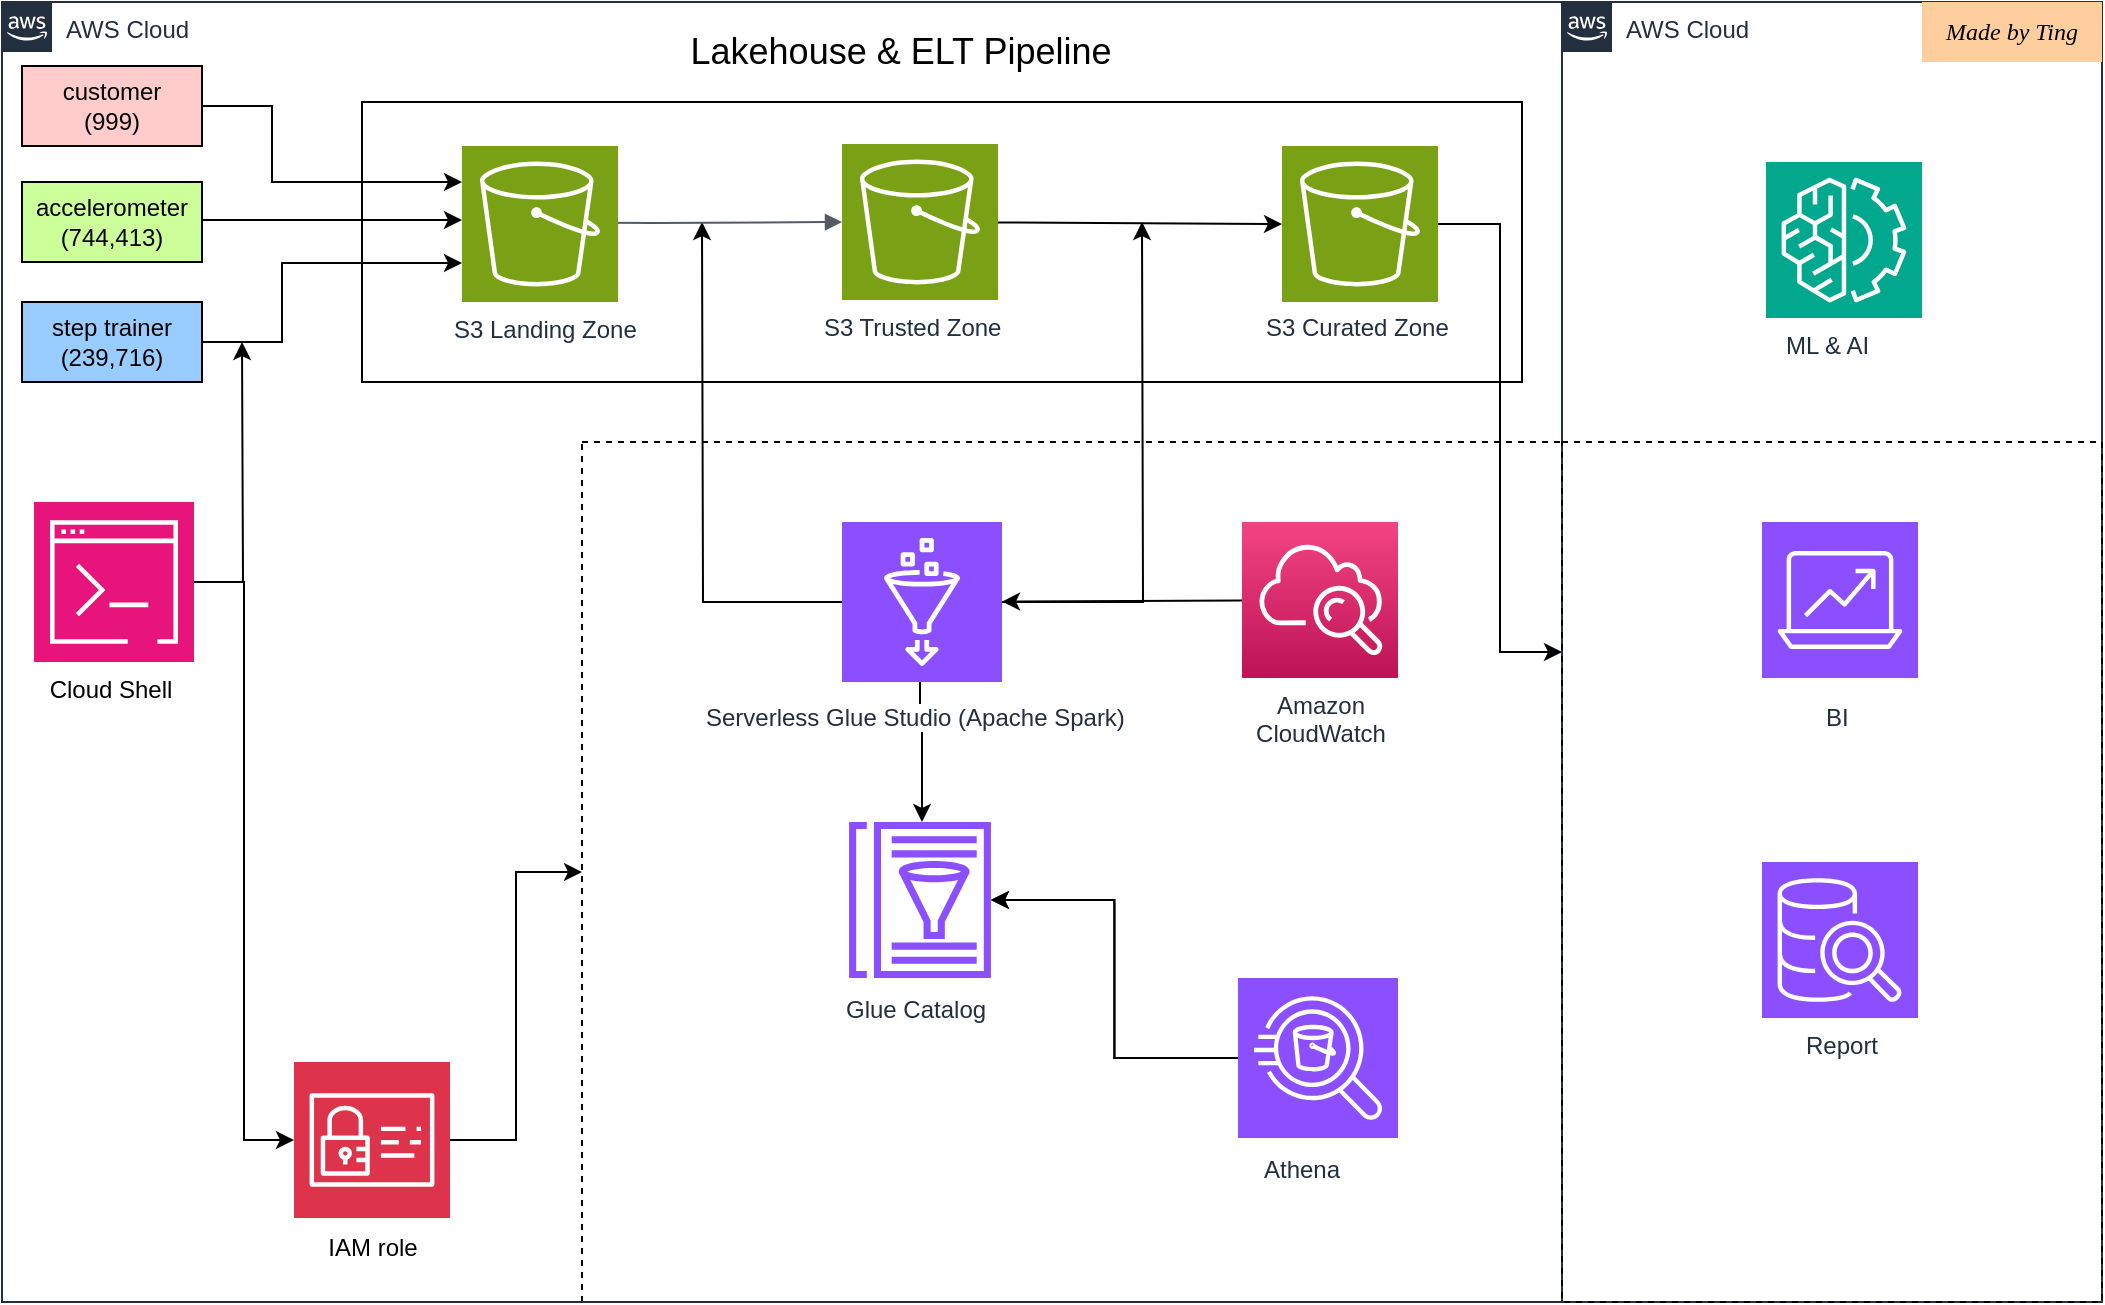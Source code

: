 <mxfile version="21.8.1" type="device">
  <diagram id="Ht1M8jgEwFfnCIfOTk4-" name="Page-1">
    <mxGraphModel dx="2046" dy="1103" grid="1" gridSize="10" guides="1" tooltips="1" connect="1" arrows="1" fold="1" page="1" pageScale="1" pageWidth="1169" pageHeight="827" math="0" shadow="0">
      <root>
        <mxCell id="0" />
        <mxCell id="1" parent="0" />
        <mxCell id="UEzPUAAOIrF-is8g5C7q-107" value="" style="rounded=0;whiteSpace=wrap;html=1;labelBackgroundColor=none;fillColor=none;dashed=1;container=1;pointerEvents=0;collapsible=0;recursiveResize=0;" parent="1" vertex="1">
          <mxGeometry x="360" y="290" width="490" height="430" as="geometry" />
        </mxCell>
        <mxCell id="c0zP2YOZ3qNRQAcOPVwB-44" value="" style="edgeStyle=orthogonalEdgeStyle;rounded=0;orthogonalLoop=1;jettySize=auto;html=1;" edge="1" parent="UEzPUAAOIrF-is8g5C7q-107" source="c0zP2YOZ3qNRQAcOPVwB-35">
          <mxGeometry relative="1" as="geometry">
            <mxPoint x="280" y="-110" as="targetPoint" />
          </mxGeometry>
        </mxCell>
        <mxCell id="c0zP2YOZ3qNRQAcOPVwB-46" value="" style="edgeStyle=orthogonalEdgeStyle;rounded=0;orthogonalLoop=1;jettySize=auto;html=1;" edge="1" parent="UEzPUAAOIrF-is8g5C7q-107" source="c0zP2YOZ3qNRQAcOPVwB-35">
          <mxGeometry relative="1" as="geometry">
            <mxPoint x="60" y="-110" as="targetPoint" />
          </mxGeometry>
        </mxCell>
        <mxCell id="c0zP2YOZ3qNRQAcOPVwB-51" value="" style="edgeStyle=orthogonalEdgeStyle;rounded=0;orthogonalLoop=1;jettySize=auto;html=1;" edge="1" parent="UEzPUAAOIrF-is8g5C7q-107" source="c0zP2YOZ3qNRQAcOPVwB-35">
          <mxGeometry relative="1" as="geometry">
            <mxPoint x="170" y="190" as="targetPoint" />
            <Array as="points">
              <mxPoint x="169" y="138" />
              <mxPoint x="170" y="138" />
            </Array>
          </mxGeometry>
        </mxCell>
        <mxCell id="c0zP2YOZ3qNRQAcOPVwB-55" value="" style="rounded=0;orthogonalLoop=1;jettySize=auto;html=1;" edge="1" parent="UEzPUAAOIrF-is8g5C7q-107" source="UEzPUAAOIrF-is8g5C7q-80" target="c0zP2YOZ3qNRQAcOPVwB-35">
          <mxGeometry relative="1" as="geometry" />
        </mxCell>
        <mxCell id="c0zP2YOZ3qNRQAcOPVwB-35" value="" style="sketch=0;points=[[0,0,0],[0.25,0,0],[0.5,0,0],[0.75,0,0],[1,0,0],[0,1,0],[0.25,1,0],[0.5,1,0],[0.75,1,0],[1,1,0],[0,0.25,0],[0,0.5,0],[0,0.75,0],[1,0.25,0],[1,0.5,0],[1,0.75,0]];outlineConnect=0;fontColor=#232F3E;fillColor=#8C4FFF;strokeColor=#ffffff;dashed=0;verticalLabelPosition=bottom;verticalAlign=top;align=center;html=1;fontSize=12;fontStyle=0;aspect=fixed;shape=mxgraph.aws4.resourceIcon;resIcon=mxgraph.aws4.glue;" vertex="1" parent="UEzPUAAOIrF-is8g5C7q-107">
          <mxGeometry x="130" y="40" width="80" height="80" as="geometry" />
        </mxCell>
        <mxCell id="c0zP2YOZ3qNRQAcOPVwB-42" value="&lt;div style=&quot;text-align: center;&quot;&gt;&lt;font color=&quot;#232f3e&quot;&gt;&lt;span style=&quot;background-color: rgb(255, 255, 255);&quot;&gt;Serverless Glue Studio (Apache Spark)&lt;/span&gt;&lt;/font&gt;&lt;/div&gt;" style="text;whiteSpace=wrap;html=1;" vertex="1" parent="UEzPUAAOIrF-is8g5C7q-107">
          <mxGeometry x="60" y="124" width="246" height="40" as="geometry" />
        </mxCell>
        <mxCell id="c0zP2YOZ3qNRQAcOPVwB-36" value="" style="sketch=0;outlineConnect=0;fontColor=#232F3E;gradientColor=none;fillColor=#8C4FFF;strokeColor=none;dashed=0;verticalLabelPosition=bottom;verticalAlign=top;align=center;html=1;fontSize=12;fontStyle=0;aspect=fixed;pointerEvents=1;shape=mxgraph.aws4.glue_data_catalog;" vertex="1" parent="UEzPUAAOIrF-is8g5C7q-107">
          <mxGeometry x="133" y="190" width="72" height="78" as="geometry" />
        </mxCell>
        <mxCell id="UEzPUAAOIrF-is8g5C7q-80" value="Amazon&lt;br&gt;CloudWatch" style="outlineConnect=0;fontColor=#232F3E;gradientColor=#F34482;gradientDirection=north;fillColor=#BC1356;strokeColor=#ffffff;dashed=0;verticalLabelPosition=bottom;verticalAlign=top;align=center;html=1;fontSize=12;fontStyle=0;aspect=fixed;shape=mxgraph.aws4.resourceIcon;resIcon=mxgraph.aws4.cloudwatch;labelBackgroundColor=#ffffff;" parent="UEzPUAAOIrF-is8g5C7q-107" vertex="1">
          <mxGeometry x="330" y="40" width="78" height="78" as="geometry" />
        </mxCell>
        <mxCell id="c0zP2YOZ3qNRQAcOPVwB-34" value="" style="sketch=0;points=[[0,0,0],[0.25,0,0],[0.5,0,0],[0.75,0,0],[1,0,0],[0,1,0],[0.25,1,0],[0.5,1,0],[0.75,1,0],[1,1,0],[0,0.25,0],[0,0.5,0],[0,0.75,0],[1,0.25,0],[1,0.5,0],[1,0.75,0]];outlineConnect=0;fontColor=#232F3E;fillColor=#8C4FFF;strokeColor=#ffffff;dashed=0;verticalLabelPosition=bottom;verticalAlign=top;align=center;html=1;fontSize=12;fontStyle=0;aspect=fixed;shape=mxgraph.aws4.resourceIcon;resIcon=mxgraph.aws4.athena;" vertex="1" parent="UEzPUAAOIrF-is8g5C7q-107">
          <mxGeometry x="328" y="268" width="80" height="80" as="geometry" />
        </mxCell>
        <mxCell id="c0zP2YOZ3qNRQAcOPVwB-62" value="" style="edgeStyle=orthogonalEdgeStyle;rounded=0;orthogonalLoop=1;jettySize=auto;html=1;" edge="1" parent="UEzPUAAOIrF-is8g5C7q-107" source="c0zP2YOZ3qNRQAcOPVwB-34" target="c0zP2YOZ3qNRQAcOPVwB-36">
          <mxGeometry relative="1" as="geometry">
            <mxPoint y="190" as="targetPoint" />
          </mxGeometry>
        </mxCell>
        <mxCell id="c0zP2YOZ3qNRQAcOPVwB-56" value="&lt;div style=&quot;text-align: center;&quot;&gt;&lt;font color=&quot;#232f3e&quot;&gt;&lt;span style=&quot;background-color: rgb(255, 255, 255);&quot;&gt;Athena&lt;/span&gt;&lt;/font&gt;&lt;/div&gt;" style="text;whiteSpace=wrap;html=1;" vertex="1" parent="UEzPUAAOIrF-is8g5C7q-107">
          <mxGeometry x="339" y="350" width="100" height="40" as="geometry" />
        </mxCell>
        <mxCell id="c0zP2YOZ3qNRQAcOPVwB-60" value="" style="edgeStyle=orthogonalEdgeStyle;rounded=0;orthogonalLoop=1;jettySize=auto;html=1;" edge="1" parent="UEzPUAAOIrF-is8g5C7q-107" source="c0zP2YOZ3qNRQAcOPVwB-34" target="c0zP2YOZ3qNRQAcOPVwB-36">
          <mxGeometry relative="1" as="geometry">
            <mxPoint x="-120" y="60" as="targetPoint" />
          </mxGeometry>
        </mxCell>
        <mxCell id="UEzPUAAOIrF-is8g5C7q-75" value="AWS Cloud" style="points=[[0,0],[0.25,0],[0.5,0],[0.75,0],[1,0],[1,0.25],[1,0.5],[1,0.75],[1,1],[0.75,1],[0.5,1],[0.25,1],[0,1],[0,0.75],[0,0.5],[0,0.25]];outlineConnect=0;gradientColor=none;html=1;whiteSpace=wrap;fontSize=12;fontStyle=0;shape=mxgraph.aws4.group;grIcon=mxgraph.aws4.group_aws_cloud_alt;strokeColor=#232F3E;fillColor=none;verticalAlign=top;align=left;spacingLeft=30;fontColor=#232F3E;dashed=0;labelBackgroundColor=#ffffff;container=1;pointerEvents=0;collapsible=0;recursiveResize=0;" parent="1" vertex="1">
          <mxGeometry x="850" y="70" width="270" height="650" as="geometry" />
        </mxCell>
        <mxCell id="c0zP2YOZ3qNRQAcOPVwB-10" value="&lt;font face=&quot;Georgia&quot;&gt;&lt;i&gt;Made by Ting&lt;/i&gt;&lt;/font&gt;" style="text;html=1;strokeColor=none;fillColor=#FFCE9F;align=center;verticalAlign=middle;whiteSpace=wrap;rounded=0;" vertex="1" parent="UEzPUAAOIrF-is8g5C7q-75">
          <mxGeometry x="180" width="90" height="30" as="geometry" />
        </mxCell>
        <mxCell id="c0zP2YOZ3qNRQAcOPVwB-37" value="" style="sketch=0;points=[[0,0,0],[0.25,0,0],[0.5,0,0],[0.75,0,0],[1,0,0],[0,1,0],[0.25,1,0],[0.5,1,0],[0.75,1,0],[1,1,0],[0,0.25,0],[0,0.5,0],[0,0.75,0],[1,0.25,0],[1,0.5,0],[1,0.75,0]];outlineConnect=0;fontColor=#232F3E;fillColor=#01A88D;strokeColor=#ffffff;dashed=0;verticalLabelPosition=bottom;verticalAlign=top;align=center;html=1;fontSize=12;fontStyle=0;aspect=fixed;shape=mxgraph.aws4.resourceIcon;resIcon=mxgraph.aws4.machine_learning;" vertex="1" parent="UEzPUAAOIrF-is8g5C7q-75">
          <mxGeometry x="102" y="80" width="78" height="78" as="geometry" />
        </mxCell>
        <mxCell id="c0zP2YOZ3qNRQAcOPVwB-63" value="&lt;div style=&quot;text-align: center;&quot;&gt;&lt;font color=&quot;#232f3e&quot;&gt;&lt;span style=&quot;background-color: rgb(255, 255, 255);&quot;&gt;ML &amp;amp; AI&lt;/span&gt;&lt;/font&gt;&lt;/div&gt;" style="text;whiteSpace=wrap;html=1;" vertex="1" parent="UEzPUAAOIrF-is8g5C7q-75">
          <mxGeometry x="110" y="158" width="100" height="50" as="geometry" />
        </mxCell>
        <mxCell id="UEzPUAAOIrF-is8g5C7q-74" value="AWS Cloud" style="points=[[0,0],[0.25,0],[0.5,0],[0.75,0],[1,0],[1,0.25],[1,0.5],[1,0.75],[1,1],[0.75,1],[0.5,1],[0.25,1],[0,1],[0,0.75],[0,0.5],[0,0.25]];outlineConnect=0;gradientColor=none;html=1;whiteSpace=wrap;fontSize=12;fontStyle=0;shape=mxgraph.aws4.group;grIcon=mxgraph.aws4.group_aws_cloud_alt;strokeColor=#232F3E;fillColor=none;verticalAlign=top;align=left;spacingLeft=30;fontColor=#232F3E;dashed=0;labelBackgroundColor=#ffffff;container=1;pointerEvents=0;collapsible=0;recursiveResize=0;" parent="1" vertex="1">
          <mxGeometry x="70" y="70" width="780" height="650" as="geometry" />
        </mxCell>
        <mxCell id="c0zP2YOZ3qNRQAcOPVwB-57" value="" style="rounded=0;whiteSpace=wrap;html=1;fillColor=none;" vertex="1" parent="UEzPUAAOIrF-is8g5C7q-74">
          <mxGeometry x="180" y="50" width="580" height="140" as="geometry" />
        </mxCell>
        <mxCell id="c0zP2YOZ3qNRQAcOPVwB-7" value="customer&lt;br&gt;(999)" style="rounded=0;whiteSpace=wrap;html=1;fillColor=#FFCCCC;" vertex="1" parent="UEzPUAAOIrF-is8g5C7q-74">
          <mxGeometry x="10" y="32" width="90" height="40" as="geometry" />
        </mxCell>
        <mxCell id="c0zP2YOZ3qNRQAcOPVwB-8" value="accelerometer&lt;br&gt;(744,413)" style="rounded=0;whiteSpace=wrap;html=1;fillColor=#CCFF99;" vertex="1" parent="UEzPUAAOIrF-is8g5C7q-74">
          <mxGeometry x="10" y="90" width="90" height="40" as="geometry" />
        </mxCell>
        <mxCell id="c0zP2YOZ3qNRQAcOPVwB-9" value="step trainer&lt;br&gt;(239,716)" style="rounded=0;whiteSpace=wrap;html=1;fillColor=#99CCFF;" vertex="1" parent="UEzPUAAOIrF-is8g5C7q-74">
          <mxGeometry x="10" y="150" width="90" height="40" as="geometry" />
        </mxCell>
        <mxCell id="c0zP2YOZ3qNRQAcOPVwB-12" value="" style="edgeStyle=orthogonalEdgeStyle;html=1;endArrow=block;elbow=vertical;startArrow=none;endFill=1;strokeColor=#545B64;rounded=0;entryX=0;entryY=0.5;entryDx=0;entryDy=0;entryPerimeter=0;" edge="1" parent="UEzPUAAOIrF-is8g5C7q-74" target="c0zP2YOZ3qNRQAcOPVwB-19">
          <mxGeometry width="100" relative="1" as="geometry">
            <mxPoint x="230" y="110" as="sourcePoint" />
            <mxPoint x="330" y="110" as="targetPoint" />
          </mxGeometry>
        </mxCell>
        <mxCell id="c0zP2YOZ3qNRQAcOPVwB-33" value="" style="rounded=0;orthogonalLoop=1;jettySize=auto;html=1;entryX=0;entryY=0.5;entryDx=0;entryDy=0;entryPerimeter=0;" edge="1" parent="UEzPUAAOIrF-is8g5C7q-74" source="c0zP2YOZ3qNRQAcOPVwB-19" target="c0zP2YOZ3qNRQAcOPVwB-23">
          <mxGeometry relative="1" as="geometry" />
        </mxCell>
        <mxCell id="c0zP2YOZ3qNRQAcOPVwB-19" value="" style="sketch=0;points=[[0,0,0],[0.25,0,0],[0.5,0,0],[0.75,0,0],[1,0,0],[0,1,0],[0.25,1,0],[0.5,1,0],[0.75,1,0],[1,1,0],[0,0.25,0],[0,0.5,0],[0,0.75,0],[1,0.25,0],[1,0.5,0],[1,0.75,0]];outlineConnect=0;fontColor=#232F3E;fillColor=#7AA116;strokeColor=#ffffff;dashed=0;verticalLabelPosition=bottom;verticalAlign=top;align=center;html=1;fontSize=12;fontStyle=0;aspect=fixed;shape=mxgraph.aws4.resourceIcon;resIcon=mxgraph.aws4.s3;" vertex="1" parent="UEzPUAAOIrF-is8g5C7q-74">
          <mxGeometry x="420" y="71" width="78" height="78" as="geometry" />
        </mxCell>
        <mxCell id="c0zP2YOZ3qNRQAcOPVwB-20" value="&lt;div style=&quot;text-align: center;&quot;&gt;&lt;font color=&quot;#232f3e&quot;&gt;&lt;span style=&quot;background-color: rgb(255, 255, 255);&quot;&gt;S3 Trusted Zone&lt;/span&gt;&lt;/font&gt;&lt;/div&gt;" style="text;whiteSpace=wrap;html=1;" vertex="1" parent="UEzPUAAOIrF-is8g5C7q-74">
          <mxGeometry x="409" y="149" width="100" height="40" as="geometry" />
        </mxCell>
        <mxCell id="c0zP2YOZ3qNRQAcOPVwB-23" value="" style="sketch=0;points=[[0,0,0],[0.25,0,0],[0.5,0,0],[0.75,0,0],[1,0,0],[0,1,0],[0.25,1,0],[0.5,1,0],[0.75,1,0],[1,1,0],[0,0.25,0],[0,0.5,0],[0,0.75,0],[1,0.25,0],[1,0.5,0],[1,0.75,0]];outlineConnect=0;fontColor=#232F3E;fillColor=#7AA116;strokeColor=#ffffff;dashed=0;verticalLabelPosition=bottom;verticalAlign=top;align=center;html=1;fontSize=12;fontStyle=0;aspect=fixed;shape=mxgraph.aws4.resourceIcon;resIcon=mxgraph.aws4.s3;" vertex="1" parent="UEzPUAAOIrF-is8g5C7q-74">
          <mxGeometry x="640" y="72" width="78" height="78" as="geometry" />
        </mxCell>
        <mxCell id="c0zP2YOZ3qNRQAcOPVwB-1" value="" style="sketch=0;points=[[0,0,0],[0.25,0,0],[0.5,0,0],[0.75,0,0],[1,0,0],[0,1,0],[0.25,1,0],[0.5,1,0],[0.75,1,0],[1,1,0],[0,0.25,0],[0,0.5,0],[0,0.75,0],[1,0.25,0],[1,0.5,0],[1,0.75,0]];outlineConnect=0;fontColor=#232F3E;fillColor=#7AA116;strokeColor=#ffffff;dashed=0;verticalLabelPosition=bottom;verticalAlign=top;align=center;html=1;fontSize=12;fontStyle=0;aspect=fixed;shape=mxgraph.aws4.resourceIcon;resIcon=mxgraph.aws4.s3;" vertex="1" parent="UEzPUAAOIrF-is8g5C7q-74">
          <mxGeometry x="230" y="72" width="78" height="78" as="geometry" />
        </mxCell>
        <mxCell id="c0zP2YOZ3qNRQAcOPVwB-16" value="" style="rounded=0;orthogonalLoop=1;jettySize=auto;html=1;edgeStyle=orthogonalEdgeStyle;" edge="1" parent="UEzPUAAOIrF-is8g5C7q-74" source="c0zP2YOZ3qNRQAcOPVwB-7" target="c0zP2YOZ3qNRQAcOPVwB-1">
          <mxGeometry relative="1" as="geometry">
            <mxPoint x="140" y="110" as="targetPoint" />
            <Array as="points">
              <mxPoint x="135" y="52" />
              <mxPoint x="135" y="90" />
            </Array>
          </mxGeometry>
        </mxCell>
        <mxCell id="c0zP2YOZ3qNRQAcOPVwB-17" value="" style="edgeStyle=orthogonalEdgeStyle;rounded=0;orthogonalLoop=1;jettySize=auto;html=1;" edge="1" parent="UEzPUAAOIrF-is8g5C7q-74" source="c0zP2YOZ3qNRQAcOPVwB-8" target="c0zP2YOZ3qNRQAcOPVwB-1">
          <mxGeometry relative="1" as="geometry">
            <Array as="points">
              <mxPoint x="110" y="109" />
              <mxPoint x="110" y="109" />
            </Array>
          </mxGeometry>
        </mxCell>
        <mxCell id="c0zP2YOZ3qNRQAcOPVwB-18" value="" style="edgeStyle=orthogonalEdgeStyle;rounded=0;orthogonalLoop=1;jettySize=auto;html=1;entryX=0;entryY=0.75;entryDx=0;entryDy=0;entryPerimeter=0;" edge="1" parent="UEzPUAAOIrF-is8g5C7q-74" source="c0zP2YOZ3qNRQAcOPVwB-9" target="c0zP2YOZ3qNRQAcOPVwB-1">
          <mxGeometry relative="1" as="geometry">
            <mxPoint x="140" y="110" as="targetPoint" />
            <Array as="points">
              <mxPoint x="140" y="170" />
              <mxPoint x="140" y="130" />
            </Array>
          </mxGeometry>
        </mxCell>
        <mxCell id="c0zP2YOZ3qNRQAcOPVwB-24" value="&lt;div style=&quot;text-align: center;&quot;&gt;&lt;font color=&quot;#232f3e&quot;&gt;&lt;span style=&quot;background-color: rgb(255, 255, 255);&quot;&gt;S3 Landing Zone&lt;/span&gt;&lt;/font&gt;&lt;/div&gt;" style="text;whiteSpace=wrap;html=1;" vertex="1" parent="UEzPUAAOIrF-is8g5C7q-74">
          <mxGeometry x="224" y="150" width="96" height="40" as="geometry" />
        </mxCell>
        <mxCell id="c0zP2YOZ3qNRQAcOPVwB-32" value="&lt;div style=&quot;text-align: center;&quot;&gt;&lt;font color=&quot;#232f3e&quot;&gt;&lt;span style=&quot;background-color: rgb(255, 255, 255);&quot;&gt;S3 Curated Zone&lt;/span&gt;&lt;/font&gt;&lt;/div&gt;" style="text;whiteSpace=wrap;html=1;" vertex="1" parent="UEzPUAAOIrF-is8g5C7q-74">
          <mxGeometry x="630" y="149" width="100" height="40" as="geometry" />
        </mxCell>
        <mxCell id="c0zP2YOZ3qNRQAcOPVwB-54" value="&lt;div style=&quot;text-align: center;&quot;&gt;&lt;font color=&quot;#232f3e&quot;&gt;&lt;span style=&quot;background-color: rgb(255, 255, 255);&quot;&gt;Glue Catalog&lt;/span&gt;&lt;/font&gt;&lt;/div&gt;" style="text;whiteSpace=wrap;html=1;" vertex="1" parent="UEzPUAAOIrF-is8g5C7q-74">
          <mxGeometry x="420" y="490" width="100" height="40" as="geometry" />
        </mxCell>
        <mxCell id="c0zP2YOZ3qNRQAcOPVwB-58" value="&lt;font style=&quot;font-size: 18px;&quot;&gt;Lakehouse &amp;amp; ELT Pipeline&lt;/font&gt;" style="text;html=1;align=center;verticalAlign=middle;resizable=0;points=[];autosize=1;strokeColor=none;fillColor=none;" vertex="1" parent="UEzPUAAOIrF-is8g5C7q-74">
          <mxGeometry x="334" y="5" width="230" height="40" as="geometry" />
        </mxCell>
        <mxCell id="c0zP2YOZ3qNRQAcOPVwB-73" value="" style="edgeStyle=orthogonalEdgeStyle;rounded=0;orthogonalLoop=1;jettySize=auto;html=1;" edge="1" parent="UEzPUAAOIrF-is8g5C7q-74" source="c0zP2YOZ3qNRQAcOPVwB-68">
          <mxGeometry relative="1" as="geometry">
            <mxPoint x="120" y="170" as="targetPoint" />
          </mxGeometry>
        </mxCell>
        <mxCell id="c0zP2YOZ3qNRQAcOPVwB-68" value="" style="sketch=0;points=[[0,0,0],[0.25,0,0],[0.5,0,0],[0.75,0,0],[1,0,0],[0,1,0],[0.25,1,0],[0.5,1,0],[0.75,1,0],[1,1,0],[0,0.25,0],[0,0.5,0],[0,0.75,0],[1,0.25,0],[1,0.5,0],[1,0.75,0]];points=[[0,0,0],[0.25,0,0],[0.5,0,0],[0.75,0,0],[1,0,0],[0,1,0],[0.25,1,0],[0.5,1,0],[0.75,1,0],[1,1,0],[0,0.25,0],[0,0.5,0],[0,0.75,0],[1,0.25,0],[1,0.5,0],[1,0.75,0]];outlineConnect=0;fontColor=#232F3E;fillColor=#E7157B;strokeColor=#ffffff;dashed=0;verticalLabelPosition=bottom;verticalAlign=top;align=center;html=1;fontSize=12;fontStyle=0;aspect=fixed;shape=mxgraph.aws4.resourceIcon;resIcon=mxgraph.aws4.command_line_interface;" vertex="1" parent="UEzPUAAOIrF-is8g5C7q-74">
          <mxGeometry x="16" y="250" width="80" height="80" as="geometry" />
        </mxCell>
        <mxCell id="c0zP2YOZ3qNRQAcOPVwB-71" value="Cloud Shell" style="text;html=1;align=center;verticalAlign=middle;resizable=0;points=[];autosize=1;strokeColor=none;fillColor=none;" vertex="1" parent="UEzPUAAOIrF-is8g5C7q-74">
          <mxGeometry x="14" y="329" width="80" height="30" as="geometry" />
        </mxCell>
        <mxCell id="c0zP2YOZ3qNRQAcOPVwB-70" value="" style="sketch=0;points=[[0,0,0],[0.25,0,0],[0.5,0,0],[0.75,0,0],[1,0,0],[0,1,0],[0.25,1,0],[0.5,1,0],[0.75,1,0],[1,1,0],[0,0.25,0],[0,0.5,0],[0,0.75,0],[1,0.25,0],[1,0.5,0],[1,0.75,0]];outlineConnect=0;fontColor=#232F3E;fillColor=#DD344C;strokeColor=#ffffff;dashed=0;verticalLabelPosition=bottom;verticalAlign=top;align=center;html=1;fontSize=12;fontStyle=0;aspect=fixed;shape=mxgraph.aws4.resourceIcon;resIcon=mxgraph.aws4.identity_and_access_management;" vertex="1" parent="UEzPUAAOIrF-is8g5C7q-74">
          <mxGeometry x="146" y="530" width="78" height="78" as="geometry" />
        </mxCell>
        <mxCell id="c0zP2YOZ3qNRQAcOPVwB-76" value="" style="edgeStyle=orthogonalEdgeStyle;rounded=0;orthogonalLoop=1;jettySize=auto;html=1;entryX=0;entryY=0.5;entryDx=0;entryDy=0;entryPerimeter=0;" edge="1" parent="UEzPUAAOIrF-is8g5C7q-74" source="c0zP2YOZ3qNRQAcOPVwB-68" target="c0zP2YOZ3qNRQAcOPVwB-70">
          <mxGeometry relative="1" as="geometry">
            <mxPoint x="-44" y="290" as="targetPoint" />
          </mxGeometry>
        </mxCell>
        <mxCell id="c0zP2YOZ3qNRQAcOPVwB-74" value="IAM role" style="text;html=1;align=center;verticalAlign=middle;resizable=0;points=[];autosize=1;strokeColor=none;fillColor=none;" vertex="1" parent="UEzPUAAOIrF-is8g5C7q-74">
          <mxGeometry x="150" y="608" width="70" height="30" as="geometry" />
        </mxCell>
        <mxCell id="UEzPUAAOIrF-is8g5C7q-108" value="" style="rounded=0;whiteSpace=wrap;html=1;labelBackgroundColor=none;fillColor=none;dashed=1;container=1;pointerEvents=0;collapsible=0;recursiveResize=0;" parent="1" vertex="1">
          <mxGeometry x="850" y="290" width="270" height="430" as="geometry" />
        </mxCell>
        <mxCell id="c0zP2YOZ3qNRQAcOPVwB-38" value="" style="sketch=0;points=[[0,0,0],[0.25,0,0],[0.5,0,0],[0.75,0,0],[1,0,0],[0,1,0],[0.25,1,0],[0.5,1,0],[0.75,1,0],[1,1,0],[0,0.25,0],[0,0.5,0],[0,0.75,0],[1,0.25,0],[1,0.5,0],[1,0.75,0]];outlineConnect=0;fontColor=#232F3E;fillColor=#8C4FFF;strokeColor=#ffffff;dashed=0;verticalLabelPosition=bottom;verticalAlign=top;align=center;html=1;fontSize=12;fontStyle=0;aspect=fixed;shape=mxgraph.aws4.resourceIcon;resIcon=mxgraph.aws4.analytics;" vertex="1" parent="UEzPUAAOIrF-is8g5C7q-108">
          <mxGeometry x="100" y="40" width="78" height="78" as="geometry" />
        </mxCell>
        <mxCell id="c0zP2YOZ3qNRQAcOPVwB-39" value="" style="sketch=0;points=[[0,0,0],[0.25,0,0],[0.5,0,0],[0.75,0,0],[1,0,0],[0,1,0],[0.25,1,0],[0.5,1,0],[0.75,1,0],[1,1,0],[0,0.25,0],[0,0.5,0],[0,0.75,0],[1,0.25,0],[1,0.5,0],[1,0.75,0]];outlineConnect=0;fontColor=#232F3E;fillColor=#8C4FFF;strokeColor=#ffffff;dashed=0;verticalLabelPosition=bottom;verticalAlign=top;align=center;html=1;fontSize=12;fontStyle=0;aspect=fixed;shape=mxgraph.aws4.resourceIcon;resIcon=mxgraph.aws4.sql_workbench;" vertex="1" parent="UEzPUAAOIrF-is8g5C7q-108">
          <mxGeometry x="100" y="210" width="78" height="78" as="geometry" />
        </mxCell>
        <mxCell id="c0zP2YOZ3qNRQAcOPVwB-65" value="&lt;div style=&quot;text-align: center;&quot;&gt;&lt;font color=&quot;#232f3e&quot;&gt;&lt;span style=&quot;background-color: rgb(255, 255, 255);&quot;&gt;BI&lt;/span&gt;&lt;/font&gt;&lt;/div&gt;" style="text;whiteSpace=wrap;html=1;" vertex="1" parent="UEzPUAAOIrF-is8g5C7q-108">
          <mxGeometry x="130" y="124" width="100" height="50" as="geometry" />
        </mxCell>
        <mxCell id="c0zP2YOZ3qNRQAcOPVwB-66" value="&lt;div style=&quot;text-align: center;&quot;&gt;&lt;font color=&quot;#232f3e&quot;&gt;&lt;span style=&quot;background-color: rgb(255, 255, 255);&quot;&gt;Report&lt;/span&gt;&lt;/font&gt;&lt;/div&gt;" style="text;whiteSpace=wrap;html=1;" vertex="1" parent="UEzPUAAOIrF-is8g5C7q-108">
          <mxGeometry x="120" y="288" width="100" height="50" as="geometry" />
        </mxCell>
        <mxCell id="c0zP2YOZ3qNRQAcOPVwB-67" value="" style="edgeStyle=orthogonalEdgeStyle;rounded=0;orthogonalLoop=1;jettySize=auto;html=1;" edge="1" parent="1" source="c0zP2YOZ3qNRQAcOPVwB-23" target="UEzPUAAOIrF-is8g5C7q-75">
          <mxGeometry relative="1" as="geometry" />
        </mxCell>
        <mxCell id="c0zP2YOZ3qNRQAcOPVwB-77" value="" style="edgeStyle=orthogonalEdgeStyle;rounded=0;orthogonalLoop=1;jettySize=auto;html=1;" edge="1" parent="1" source="c0zP2YOZ3qNRQAcOPVwB-70" target="UEzPUAAOIrF-is8g5C7q-107">
          <mxGeometry relative="1" as="geometry">
            <Array as="points" />
          </mxGeometry>
        </mxCell>
      </root>
    </mxGraphModel>
  </diagram>
</mxfile>

